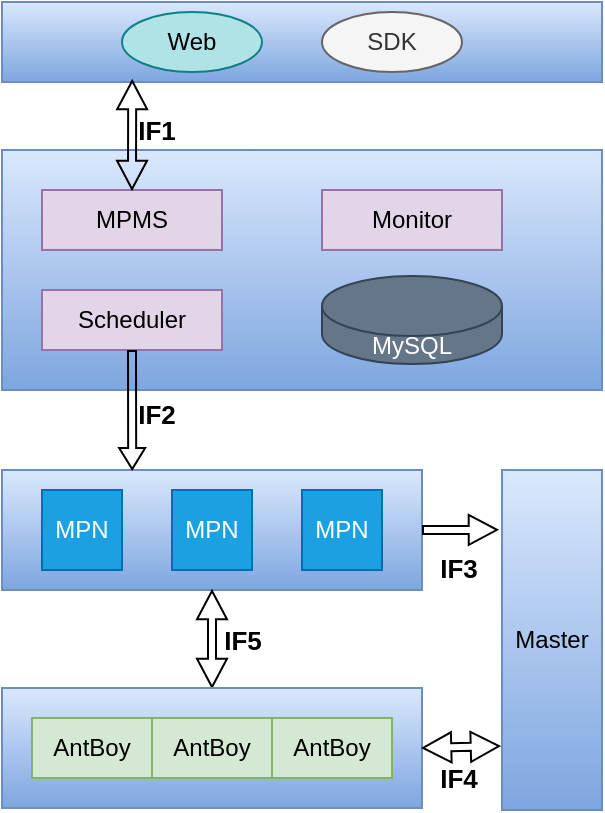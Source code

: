 <mxfile version="22.1.17" type="github" pages="2">
  <diagram name="第一层" id="C9TRYFHkkzXBIoLnPeZv">
    <mxGraphModel dx="1426" dy="751" grid="1" gridSize="10" guides="1" tooltips="1" connect="1" arrows="1" fold="1" page="1" pageScale="1" pageWidth="827" pageHeight="1169" math="0" shadow="0">
      <root>
        <mxCell id="0" />
        <mxCell id="1" parent="0" />
        <mxCell id="u85xnfE-iPrEO814gtg7-8" value="" style="rounded=0;whiteSpace=wrap;html=1;fillColor=#dae8fc;strokeColor=#6c8ebf;gradientColor=#7ea6e0;" parent="1" vertex="1">
          <mxGeometry x="40" y="114" width="300" height="120" as="geometry" />
        </mxCell>
        <mxCell id="u85xnfE-iPrEO814gtg7-1" value="MPMS" style="rounded=0;whiteSpace=wrap;html=1;fillColor=#e1d5e7;strokeColor=#9673a6;" parent="1" vertex="1">
          <mxGeometry x="60" y="134" width="90" height="30" as="geometry" />
        </mxCell>
        <mxCell id="u85xnfE-iPrEO814gtg7-2" value="Scheduler" style="rounded=0;whiteSpace=wrap;html=1;fillColor=#e1d5e7;strokeColor=#9673a6;" parent="1" vertex="1">
          <mxGeometry x="60" y="184" width="90" height="30" as="geometry" />
        </mxCell>
        <mxCell id="u85xnfE-iPrEO814gtg7-3" value="MySQL" style="shape=cylinder3;whiteSpace=wrap;html=1;boundedLbl=1;backgroundOutline=1;size=15;fillColor=#647687;strokeColor=#314354;fontColor=#ffffff;" parent="1" vertex="1">
          <mxGeometry x="200" y="177" width="90" height="44" as="geometry" />
        </mxCell>
        <mxCell id="u85xnfE-iPrEO814gtg7-6" value="Master" style="rounded=0;whiteSpace=wrap;html=1;fillColor=#dae8fc;strokeColor=#6c8ebf;gradientColor=#7ea6e0;" parent="1" vertex="1">
          <mxGeometry x="290" y="274" width="50" height="170" as="geometry" />
        </mxCell>
        <mxCell id="u85xnfE-iPrEO814gtg7-13" value="" style="rounded=0;whiteSpace=wrap;html=1;fillColor=#dae8fc;strokeColor=#6c8ebf;gradientColor=#7ea6e0;" parent="1" vertex="1">
          <mxGeometry x="40" y="274" width="210" height="60" as="geometry" />
        </mxCell>
        <mxCell id="u85xnfE-iPrEO814gtg7-14" value="MPN" style="whiteSpace=wrap;html=1;aspect=fixed;fillColor=#1ba1e2;strokeColor=#006EAF;fontColor=#ffffff;" parent="1" vertex="1">
          <mxGeometry x="60" y="284" width="40" height="40" as="geometry" />
        </mxCell>
        <mxCell id="u85xnfE-iPrEO814gtg7-15" value="MPN" style="whiteSpace=wrap;html=1;aspect=fixed;fillColor=#1ba1e2;strokeColor=#006EAF;fontColor=#ffffff;" parent="1" vertex="1">
          <mxGeometry x="125" y="284" width="40" height="40" as="geometry" />
        </mxCell>
        <mxCell id="u85xnfE-iPrEO814gtg7-16" value="MPN" style="whiteSpace=wrap;html=1;aspect=fixed;fillColor=#1ba1e2;strokeColor=#006EAF;fontColor=#ffffff;" parent="1" vertex="1">
          <mxGeometry x="190" y="284" width="40" height="40" as="geometry" />
        </mxCell>
        <mxCell id="u85xnfE-iPrEO814gtg7-17" value="" style="shape=flexArrow;endArrow=none;startArrow=block;html=1;rounded=0;width=4;startSize=3.17;startWidth=8;endWidth=8;endSize=3.17;entryX=0.5;entryY=1;entryDx=0;entryDy=0;exitX=0.31;exitY=0;exitDx=0;exitDy=0;exitPerimeter=0;startFill=0;endFill=0;" parent="1" source="u85xnfE-iPrEO814gtg7-13" target="u85xnfE-iPrEO814gtg7-2" edge="1">
          <mxGeometry width="100" height="100" relative="1" as="geometry">
            <mxPoint x="-330" y="424" as="sourcePoint" />
            <mxPoint x="-320" y="294" as="targetPoint" />
          </mxGeometry>
        </mxCell>
        <mxCell id="u85xnfE-iPrEO814gtg7-29" value="IF2" style="edgeLabel;html=1;align=center;verticalAlign=middle;resizable=0;points=[];fontStyle=1;fontSize=13;" parent="u85xnfE-iPrEO814gtg7-17" vertex="1" connectable="0">
          <mxGeometry x="0.033" y="-3" relative="1" as="geometry">
            <mxPoint x="9" y="3" as="offset" />
          </mxGeometry>
        </mxCell>
        <mxCell id="u85xnfE-iPrEO814gtg7-18" value="" style="shape=flexArrow;endArrow=classic;startArrow=classic;html=1;rounded=0;endWidth=10;endSize=4.38;width=4;startWidth=10;startSize=4.38;exitX=0.5;exitY=1;exitDx=0;exitDy=0;" parent="1" source="u85xnfE-iPrEO814gtg7-13" target="u85xnfE-iPrEO814gtg7-19" edge="1">
          <mxGeometry width="100" height="100" relative="1" as="geometry">
            <mxPoint x="-110" y="374" as="sourcePoint" />
            <mxPoint x="-190" y="474" as="targetPoint" />
          </mxGeometry>
        </mxCell>
        <mxCell id="u85xnfE-iPrEO814gtg7-19" value="" style="rounded=0;whiteSpace=wrap;html=1;fillColor=#dae8fc;strokeColor=#6c8ebf;gradientColor=#7ea6e0;" parent="1" vertex="1">
          <mxGeometry x="40" y="383" width="210" height="60" as="geometry" />
        </mxCell>
        <mxCell id="u85xnfE-iPrEO814gtg7-24" value="AntBoy" style="rounded=0;whiteSpace=wrap;html=1;fillColor=#d5e8d4;strokeColor=#82b366;" parent="1" vertex="1">
          <mxGeometry x="55" y="398" width="60" height="30" as="geometry" />
        </mxCell>
        <mxCell id="u85xnfE-iPrEO814gtg7-25" value="AntBoy" style="rounded=0;whiteSpace=wrap;html=1;fillColor=#d5e8d4;strokeColor=#82b366;" parent="1" vertex="1">
          <mxGeometry x="115" y="398" width="60" height="30" as="geometry" />
        </mxCell>
        <mxCell id="u85xnfE-iPrEO814gtg7-26" value="AntBoy" style="rounded=0;whiteSpace=wrap;html=1;fillColor=#d5e8d4;strokeColor=#82b366;" parent="1" vertex="1">
          <mxGeometry x="175" y="398" width="60" height="30" as="geometry" />
        </mxCell>
        <mxCell id="u85xnfE-iPrEO814gtg7-27" value="" style="shape=flexArrow;endArrow=none;startArrow=block;html=1;rounded=0;endWidth=10;endSize=4.38;width=4;startWidth=10;startSize=4.38;exitX=-0.04;exitY=0.176;exitDx=0;exitDy=0;exitPerimeter=0;entryX=1;entryY=0.5;entryDx=0;entryDy=0;startFill=0;endFill=0;" parent="1" source="u85xnfE-iPrEO814gtg7-6" target="u85xnfE-iPrEO814gtg7-13" edge="1">
          <mxGeometry width="100" height="100" relative="1" as="geometry">
            <mxPoint x="-100" y="384" as="sourcePoint" />
            <mxPoint x="-180" y="484" as="targetPoint" />
          </mxGeometry>
        </mxCell>
        <mxCell id="u85xnfE-iPrEO814gtg7-28" value="" style="shape=flexArrow;endArrow=classic;startArrow=classic;html=1;rounded=0;endWidth=10;endSize=4.38;width=4;startWidth=10;startSize=4.38;exitX=-0.02;exitY=0.837;exitDx=0;exitDy=0;exitPerimeter=0;entryX=1;entryY=0.5;entryDx=0;entryDy=0;" parent="1" target="u85xnfE-iPrEO814gtg7-19" edge="1">
          <mxGeometry width="100" height="100" relative="1" as="geometry">
            <mxPoint x="289" y="412.03" as="sourcePoint" />
            <mxPoint x="-180" y="463" as="targetPoint" />
          </mxGeometry>
        </mxCell>
        <mxCell id="u85xnfE-iPrEO814gtg7-30" value="" style="rounded=0;whiteSpace=wrap;html=1;fillColor=#dae8fc;strokeColor=#6c8ebf;gradientColor=#7ea6e0;" parent="1" vertex="1">
          <mxGeometry x="40" y="40" width="300" height="40" as="geometry" />
        </mxCell>
        <mxCell id="u85xnfE-iPrEO814gtg7-31" value="Web" style="ellipse;whiteSpace=wrap;html=1;fillColor=#b0e3e6;strokeColor=#0e8088;" parent="1" vertex="1">
          <mxGeometry x="100" y="45" width="70" height="30" as="geometry" />
        </mxCell>
        <mxCell id="u85xnfE-iPrEO814gtg7-32" value="SDK" style="ellipse;whiteSpace=wrap;html=1;fillColor=#f5f5f5;strokeColor=#666666;fontColor=#333333;" parent="1" vertex="1">
          <mxGeometry x="200" y="45" width="70" height="30" as="geometry" />
        </mxCell>
        <mxCell id="u85xnfE-iPrEO814gtg7-33" value="" style="shape=flexArrow;endArrow=classic;startArrow=classic;html=1;rounded=0;endWidth=10;endSize=4.38;width=4;startWidth=10;startSize=4.38;exitX=0.5;exitY=0;exitDx=0;exitDy=0;entryX=0.217;entryY=0.975;entryDx=0;entryDy=0;entryPerimeter=0;fontStyle=1" parent="1" source="u85xnfE-iPrEO814gtg7-1" target="u85xnfE-iPrEO814gtg7-30" edge="1">
          <mxGeometry width="100" height="100" relative="1" as="geometry">
            <mxPoint x="-260" y="324" as="sourcePoint" />
            <mxPoint x="100" y="84" as="targetPoint" />
          </mxGeometry>
        </mxCell>
        <mxCell id="u85xnfE-iPrEO814gtg7-34" value="IF1" style="edgeLabel;html=1;align=center;verticalAlign=middle;resizable=0;points=[];fontStyle=1;fontSize=13;" parent="u85xnfE-iPrEO814gtg7-33" vertex="1" connectable="0">
          <mxGeometry x="0.091" relative="1" as="geometry">
            <mxPoint x="12" as="offset" />
          </mxGeometry>
        </mxCell>
        <mxCell id="u85xnfE-iPrEO814gtg7-36" value="IF3" style="text;html=1;align=center;verticalAlign=middle;resizable=0;points=[];autosize=1;strokeColor=none;fillColor=none;fontStyle=1;fontSize=13;" parent="1" vertex="1">
          <mxGeometry x="248" y="308" width="40" height="30" as="geometry" />
        </mxCell>
        <mxCell id="u85xnfE-iPrEO814gtg7-37" value="IF4" style="text;html=1;align=center;verticalAlign=middle;resizable=0;points=[];autosize=1;strokeColor=none;fillColor=none;fontStyle=1;fontSize=13;" parent="1" vertex="1">
          <mxGeometry x="248" y="413" width="40" height="30" as="geometry" />
        </mxCell>
        <mxCell id="u85xnfE-iPrEO814gtg7-38" value="IF5" style="text;html=1;align=center;verticalAlign=middle;resizable=0;points=[];autosize=1;strokeColor=none;fillColor=none;fontStyle=1;fontSize=13;" parent="1" vertex="1">
          <mxGeometry x="140" y="344" width="40" height="30" as="geometry" />
        </mxCell>
        <mxCell id="Pq0h47JhKNnbnjFfkvQT-1" value="Monitor" style="rounded=0;whiteSpace=wrap;html=1;fillColor=#e1d5e7;strokeColor=#9673a6;" vertex="1" parent="1">
          <mxGeometry x="200" y="134" width="90" height="30" as="geometry" />
        </mxCell>
      </root>
    </mxGraphModel>
  </diagram>
  <diagram id="pSuu81LllHv4PN5bU0RK" name="第二层">
    <mxGraphModel dx="1426" dy="751" grid="1" gridSize="10" guides="1" tooltips="1" connect="1" arrows="1" fold="1" page="1" pageScale="1" pageWidth="827" pageHeight="1169" math="0" shadow="0">
      <root>
        <mxCell id="0" />
        <mxCell id="1" parent="0" />
        <mxCell id="LupQowgUyCEycN6CZihh-29" value="MPN" style="rounded=0;whiteSpace=wrap;html=1;align=center;verticalAlign=bottom;" parent="1" vertex="1">
          <mxGeometry x="40" y="220" width="340" height="190" as="geometry" />
        </mxCell>
        <mxCell id="LupQowgUyCEycN6CZihh-39" value="Workers" style="rounded=0;whiteSpace=wrap;html=1;horizontal=1;align=right;verticalAlign=top;" parent="1" vertex="1">
          <mxGeometry x="275" y="230" width="90" height="150" as="geometry" />
        </mxCell>
        <mxCell id="LupQowgUyCEycN6CZihh-1" value="Antboy" style="rounded=0;whiteSpace=wrap;html=1;align=center;verticalAlign=bottom;" parent="1" vertex="1">
          <mxGeometry x="432" y="220" width="340" height="150" as="geometry" />
        </mxCell>
        <mxCell id="LupQowgUyCEycN6CZihh-2" value="MasRpcCli" style="rounded=0;whiteSpace=wrap;html=1;" parent="1" vertex="1">
          <mxGeometry x="452" y="230" width="90" height="30" as="geometry" />
        </mxCell>
        <mxCell id="LupQowgUyCEycN6CZihh-3" value="JobMgr" style="rounded=0;whiteSpace=wrap;html=1;horizontal=1;align=right;verticalAlign=top;" parent="1" vertex="1">
          <mxGeometry x="452" y="270" width="90" height="70" as="geometry" />
        </mxCell>
        <mxCell id="LupQowgUyCEycN6CZihh-4" value="Downloader" style="rounded=0;whiteSpace=wrap;html=1;" parent="1" vertex="1">
          <mxGeometry x="556" y="230" width="90" height="30" as="geometry" />
        </mxCell>
        <mxCell id="LupQowgUyCEycN6CZihh-5" value="Uploader" style="rounded=0;whiteSpace=wrap;html=1;" parent="1" vertex="1">
          <mxGeometry x="557" y="270" width="90" height="30" as="geometry" />
        </mxCell>
        <mxCell id="LupQowgUyCEycN6CZihh-6" value="AbTest" style="rounded=0;whiteSpace=wrap;html=1;" parent="1" vertex="1">
          <mxGeometry x="662" y="230" width="90" height="30" as="geometry" />
        </mxCell>
        <mxCell id="LupQowgUyCEycN6CZihh-7" value="Runner" style="rounded=0;whiteSpace=wrap;html=1;" parent="1" vertex="1">
          <mxGeometry x="557" y="310" width="90" height="30" as="geometry" />
        </mxCell>
        <mxCell id="LupQowgUyCEycN6CZihh-9" value="Pipeline" style="rounded=0;whiteSpace=wrap;html=1;" parent="1" vertex="1">
          <mxGeometry x="452" y="320" width="70" height="20" as="geometry" />
        </mxCell>
        <mxCell id="LupQowgUyCEycN6CZihh-10" value="Confiig" style="rounded=0;whiteSpace=wrap;html=1;" parent="1" vertex="1">
          <mxGeometry x="662" y="270" width="90" height="30" as="geometry" />
        </mxCell>
        <mxCell id="LupQowgUyCEycN6CZihh-11" value="RsMonitor" style="rounded=0;whiteSpace=wrap;html=1;" parent="1" vertex="1">
          <mxGeometry x="662" y="310" width="90" height="30" as="geometry" />
        </mxCell>
        <mxCell id="LupQowgUyCEycN6CZihh-12" value="Master" style="rounded=0;whiteSpace=wrap;html=1;align=center;verticalAlign=bottom;" parent="1" vertex="1">
          <mxGeometry x="430" y="70" width="340" height="110" as="geometry" />
        </mxCell>
        <mxCell id="LupQowgUyCEycN6CZihh-20" value="Confiig" style="rounded=0;whiteSpace=wrap;html=1;" parent="1" vertex="1">
          <mxGeometry x="450" y="120" width="90" height="30" as="geometry" />
        </mxCell>
        <mxCell id="LupQowgUyCEycN6CZihh-23" value="NacosCli" style="rounded=0;whiteSpace=wrap;html=1;" parent="1" vertex="1">
          <mxGeometry x="450" y="80" width="90" height="30" as="geometry" />
        </mxCell>
        <mxCell id="LupQowgUyCEycN6CZihh-24" value="HttpSvr" style="rounded=0;whiteSpace=wrap;html=1;" parent="1" vertex="1">
          <mxGeometry x="557" y="120" width="90" height="30" as="geometry" />
        </mxCell>
        <mxCell id="LupQowgUyCEycN6CZihh-25" value="VmMgr" style="rounded=0;whiteSpace=wrap;html=1;" parent="1" vertex="1">
          <mxGeometry x="557" y="80" width="90" height="30" as="geometry" />
        </mxCell>
        <mxCell id="LupQowgUyCEycN6CZihh-26" value="SubTaskMgr" style="rounded=0;whiteSpace=wrap;html=1;horizontal=1;align=right;verticalAlign=top;" parent="1" vertex="1">
          <mxGeometry x="665" y="80" width="90" height="70" as="geometry" />
        </mxCell>
        <mxCell id="LupQowgUyCEycN6CZihh-28" value="PriorityQue" style="rounded=0;whiteSpace=wrap;html=1;" parent="1" vertex="1">
          <mxGeometry x="665" y="130" width="70" height="20" as="geometry" />
        </mxCell>
        <mxCell id="LupQowgUyCEycN6CZihh-30" value="Pipeline" style="rounded=0;whiteSpace=wrap;html=1;" parent="1" vertex="1">
          <mxGeometry x="60" y="310" width="90" height="30" as="geometry" />
        </mxCell>
        <mxCell id="LupQowgUyCEycN6CZihh-31" value="Confiig" style="rounded=0;whiteSpace=wrap;html=1;" parent="1" vertex="1">
          <mxGeometry x="60" y="270" width="90" height="30" as="geometry" />
        </mxCell>
        <mxCell id="LupQowgUyCEycN6CZihh-32" value="Downloader" style="rounded=0;whiteSpace=wrap;html=1;" parent="1" vertex="1">
          <mxGeometry x="275" y="260" width="80" height="20" as="geometry" />
        </mxCell>
        <mxCell id="LupQowgUyCEycN6CZihh-33" value="NacosCli" style="rounded=0;whiteSpace=wrap;html=1;" parent="1" vertex="1">
          <mxGeometry x="60" y="230" width="90" height="30" as="geometry" />
        </mxCell>
        <mxCell id="LupQowgUyCEycN6CZihh-36" value="TaskMgr" style="rounded=0;whiteSpace=wrap;html=1;horizontal=1;align=right;verticalAlign=top;" parent="1" vertex="1">
          <mxGeometry x="164" y="230" width="96" height="110" as="geometry" />
        </mxCell>
        <mxCell id="LupQowgUyCEycN6CZihh-35" value="TaskLife" style="rounded=0;whiteSpace=wrap;html=1;verticalAlign=top;align=right;" parent="1" vertex="1">
          <mxGeometry x="164" y="270" width="86" height="70" as="geometry" />
        </mxCell>
        <mxCell id="LupQowgUyCEycN6CZihh-37" value="MediaFiles" style="rounded=0;whiteSpace=wrap;html=1;" parent="1" vertex="1">
          <mxGeometry x="164" y="320" width="76" height="20" as="geometry" />
        </mxCell>
        <mxCell id="LupQowgUyCEycN6CZihh-40" value="PreFilter" style="rounded=0;whiteSpace=wrap;html=1;" parent="1" vertex="1">
          <mxGeometry x="275" y="280" width="80" height="20" as="geometry" />
        </mxCell>
        <mxCell id="LupQowgUyCEycN6CZihh-41" value="ArgsMaker" style="rounded=0;whiteSpace=wrap;html=1;" parent="1" vertex="1">
          <mxGeometry x="275" y="300" width="80" height="20" as="geometry" />
        </mxCell>
        <mxCell id="axiUucMd5kzOGv7fkxZv-2" value="Combiner" style="rounded=0;whiteSpace=wrap;html=1;" parent="1" vertex="1">
          <mxGeometry x="275" y="320" width="80" height="20" as="geometry" />
        </mxCell>
        <mxCell id="axiUucMd5kzOGv7fkxZv-4" value="TaskJob" style="rounded=0;whiteSpace=wrap;html=1;" parent="1" vertex="1">
          <mxGeometry x="452" y="300" width="70" height="20" as="geometry" />
        </mxCell>
        <mxCell id="axiUucMd5kzOGv7fkxZv-5" value="SubTaskLife" style="rounded=0;whiteSpace=wrap;html=1;" parent="1" vertex="1">
          <mxGeometry x="164" y="300" width="76" height="20" as="geometry" />
        </mxCell>
        <mxCell id="axiUucMd5kzOGv7fkxZv-6" value="BackFilter" style="rounded=0;whiteSpace=wrap;html=1;" parent="1" vertex="1">
          <mxGeometry x="275" y="340" width="80" height="20" as="geometry" />
        </mxCell>
        <mxCell id="axiUucMd5kzOGv7fkxZv-7" value="Uploader" style="rounded=0;whiteSpace=wrap;html=1;" parent="1" vertex="1">
          <mxGeometry x="275" y="360" width="80" height="20" as="geometry" />
        </mxCell>
        <mxCell id="axiUucMd5kzOGv7fkxZv-8" value="MpmsCli" style="rounded=0;whiteSpace=wrap;html=1;" parent="1" vertex="1">
          <mxGeometry x="60" y="350" width="90" height="30" as="geometry" />
        </mxCell>
        <mxCell id="axiUucMd5kzOGv7fkxZv-9" value="MasterCli" style="rounded=0;whiteSpace=wrap;html=1;" parent="1" vertex="1">
          <mxGeometry x="164" y="350" width="90" height="30" as="geometry" />
        </mxCell>
        <mxCell id="axiUucMd5kzOGv7fkxZv-10" value="SubTask" style="rounded=0;whiteSpace=wrap;html=1;" parent="1" vertex="1">
          <mxGeometry x="665" y="110" width="70" height="20" as="geometry" />
        </mxCell>
        <mxCell id="9AzblfXHv1Fqvd1GuY2d-1" value="MPMS" style="rounded=0;whiteSpace=wrap;html=1;align=center;verticalAlign=bottom;" parent="1" vertex="1">
          <mxGeometry x="40" y="70" width="340" height="110" as="geometry" />
        </mxCell>
        <mxCell id="9AzblfXHv1Fqvd1GuY2d-2" value="Confiig" style="rounded=0;whiteSpace=wrap;html=1;" parent="1" vertex="1">
          <mxGeometry x="60" y="120" width="90" height="30" as="geometry" />
        </mxCell>
        <mxCell id="9AzblfXHv1Fqvd1GuY2d-3" value="NacosCli" style="rounded=0;whiteSpace=wrap;html=1;" parent="1" vertex="1">
          <mxGeometry x="60" y="80" width="90" height="30" as="geometry" />
        </mxCell>
        <mxCell id="9AzblfXHv1Fqvd1GuY2d-4" value="Detective" style="rounded=0;whiteSpace=wrap;html=1;" parent="1" vertex="1">
          <mxGeometry x="167" y="120" width="90" height="30" as="geometry" />
        </mxCell>
        <mxCell id="9AzblfXHv1Fqvd1GuY2d-5" value="HttpSvr" style="rounded=0;whiteSpace=wrap;html=1;" parent="1" vertex="1">
          <mxGeometry x="167" y="80" width="90" height="30" as="geometry" />
        </mxCell>
        <mxCell id="9AzblfXHv1Fqvd1GuY2d-9" value="Scheduler" style="rounded=0;whiteSpace=wrap;html=1;verticalAlign=top;align=right;" parent="1" vertex="1">
          <mxGeometry x="270" y="80" width="90" height="70" as="geometry" />
        </mxCell>
        <mxCell id="9AzblfXHv1Fqvd1GuY2d-10" value="PriorityQue" style="rounded=0;whiteSpace=wrap;html=1;" parent="1" vertex="1">
          <mxGeometry x="270" y="130" width="80" height="20" as="geometry" />
        </mxCell>
        <mxCell id="9AzblfXHv1Fqvd1GuY2d-11" value="TaskAnalysis" style="rounded=0;whiteSpace=wrap;html=1;" parent="1" vertex="1">
          <mxGeometry x="270" y="110" width="80" height="20" as="geometry" />
        </mxCell>
      </root>
    </mxGraphModel>
  </diagram>
</mxfile>
